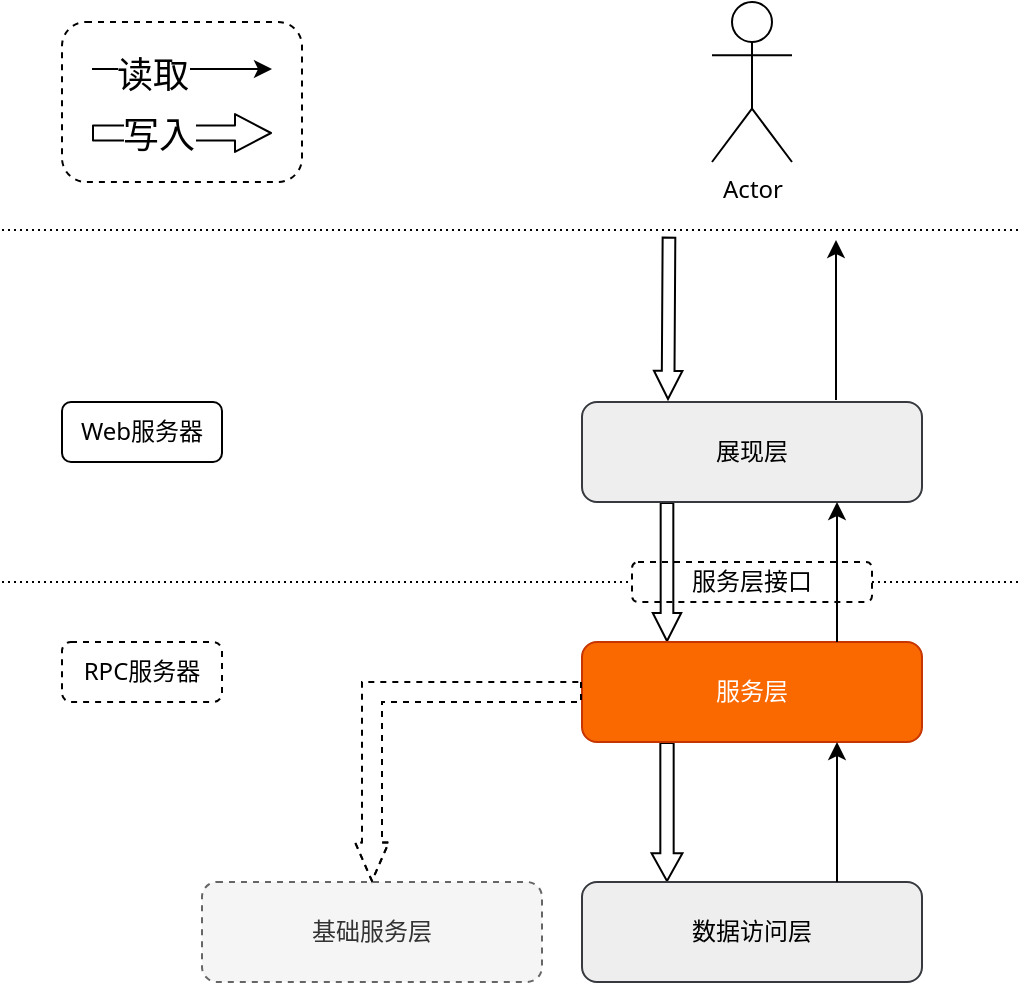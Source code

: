 <mxfile version="12.4.2" type="device" pages="1"><diagram id="FMhKO9kcfsDsp_JjmWFn" name="第 1 页"><mxGraphModel dx="799" dy="1671" grid="1" gridSize="10" guides="1" tooltips="1" connect="1" arrows="1" fold="1" page="1" pageScale="1" pageWidth="827" pageHeight="1169" math="0" shadow="0"><root><mxCell id="0"/><mxCell id="1" parent="0"/><mxCell id="XP6osRrMQM_bBuG0T1W8-4" value="" style="rounded=0;orthogonalLoop=1;jettySize=auto;html=1;shape=flexArrow;fillColor=none;width=6.333;endSize=4.35;endWidth=6.889;exitX=0.25;exitY=1;exitDx=0;exitDy=0;entryX=0.25;entryY=0;entryDx=0;entryDy=0;" parent="1" source="XP6osRrMQM_bBuG0T1W8-1" target="XP6osRrMQM_bBuG0T1W8-2" edge="1"><mxGeometry relative="1" as="geometry"/></mxCell><mxCell id="XP6osRrMQM_bBuG0T1W8-1" value="展现层" style="rounded=1;whiteSpace=wrap;html=1;fillColor=#eeeeee;strokeColor=#36393d;" parent="1" vertex="1"><mxGeometry x="340" y="110" width="170" height="50" as="geometry"/></mxCell><mxCell id="XP6osRrMQM_bBuG0T1W8-5" value="" style="rounded=0;orthogonalLoop=1;jettySize=auto;html=1;entryX=0.25;entryY=0;entryDx=0;entryDy=0;exitX=0.25;exitY=1;exitDx=0;exitDy=0;shape=flexArrow;endSize=4.295;width=6.667;endWidth=7.778;" parent="1" source="XP6osRrMQM_bBuG0T1W8-2" target="XP6osRrMQM_bBuG0T1W8-3" edge="1"><mxGeometry relative="1" as="geometry"><mxPoint x="425" y="290" as="sourcePoint"/></mxGeometry></mxCell><mxCell id="XP6osRrMQM_bBuG0T1W8-2" value="服务层" style="rounded=1;whiteSpace=wrap;html=1;fillColor=#fa6800;strokeColor=#C73500;fontColor=#ffffff;" parent="1" vertex="1"><mxGeometry x="340" y="230" width="170" height="50" as="geometry"/></mxCell><mxCell id="XP6osRrMQM_bBuG0T1W8-3" value="数据访问层" style="rounded=1;whiteSpace=wrap;html=1;fillColor=#eeeeee;strokeColor=#36393d;" parent="1" vertex="1"><mxGeometry x="340" y="350" width="170" height="50" as="geometry"/></mxCell><mxCell id="XP6osRrMQM_bBuG0T1W8-6" value="基础服务层" style="rounded=1;whiteSpace=wrap;html=1;fillColor=#f5f5f5;strokeColor=#666666;dashed=1;fontColor=#333333;" parent="1" vertex="1"><mxGeometry x="150" y="350" width="170" height="50" as="geometry"/></mxCell><mxCell id="XP6osRrMQM_bBuG0T1W8-7" value="" style="rounded=0;orthogonalLoop=1;jettySize=auto;html=1;exitX=0;exitY=0.5;exitDx=0;exitDy=0;entryX=0.5;entryY=0;entryDx=0;entryDy=0;dashed=1;edgeStyle=orthogonalEdgeStyle;shape=flexArrow;endWidth=5.833;endSize=6.092;" parent="1" source="XP6osRrMQM_bBuG0T1W8-2" target="XP6osRrMQM_bBuG0T1W8-6" edge="1"><mxGeometry relative="1" as="geometry"><mxPoint x="460" y="290" as="sourcePoint"/><mxPoint x="520" y="350" as="targetPoint"/></mxGeometry></mxCell><mxCell id="XP6osRrMQM_bBuG0T1W8-8" value="" style="endArrow=classic;html=1;fillColor=#000000;exitX=0.75;exitY=0;exitDx=0;exitDy=0;entryX=0.75;entryY=1;entryDx=0;entryDy=0;" parent="1" source="XP6osRrMQM_bBuG0T1W8-3" target="XP6osRrMQM_bBuG0T1W8-2" edge="1"><mxGeometry width="50" height="50" relative="1" as="geometry"><mxPoint x="610" y="340" as="sourcePoint"/><mxPoint x="660" y="290" as="targetPoint"/></mxGeometry></mxCell><mxCell id="XP6osRrMQM_bBuG0T1W8-9" value="" style="endArrow=classic;html=1;fillColor=#000000;exitX=0.75;exitY=0;exitDx=0;exitDy=0;entryX=0.75;entryY=1;entryDx=0;entryDy=0;" parent="1" source="XP6osRrMQM_bBuG0T1W8-2" target="XP6osRrMQM_bBuG0T1W8-1" edge="1"><mxGeometry width="50" height="50" relative="1" as="geometry"><mxPoint x="477.5" y="360" as="sourcePoint"/><mxPoint x="477.5" y="290" as="targetPoint"/></mxGeometry></mxCell><mxCell id="XP6osRrMQM_bBuG0T1W8-16" value="" style="endArrow=none;dashed=1;html=1;fillColor=none;dashPattern=1 2;" parent="1" source="XP6osRrMQM_bBuG0T1W8-27" edge="1"><mxGeometry width="50" height="50" relative="1" as="geometry"><mxPoint x="50" y="200" as="sourcePoint"/><mxPoint x="560" y="200" as="targetPoint"/></mxGeometry></mxCell><mxCell id="XP6osRrMQM_bBuG0T1W8-19" value="" style="group" parent="1" vertex="1" connectable="0"><mxGeometry x="80" y="-80" width="120" height="80" as="geometry"/></mxCell><mxCell id="XP6osRrMQM_bBuG0T1W8-17" value="" style="rounded=1;whiteSpace=wrap;html=1;dashed=1;" parent="XP6osRrMQM_bBuG0T1W8-19" vertex="1"><mxGeometry width="120" height="80" as="geometry"/></mxCell><mxCell id="XP6osRrMQM_bBuG0T1W8-18" value="" style="group" parent="XP6osRrMQM_bBuG0T1W8-19" vertex="1" connectable="0"><mxGeometry x="15" y="23.5" width="90" height="32" as="geometry"/></mxCell><mxCell id="XP6osRrMQM_bBuG0T1W8-12" value="" style="shape=flexArrow;endArrow=classic;html=1;fillColor=none;width=7.5;endSize=5.667;endWidth=10.417;" parent="XP6osRrMQM_bBuG0T1W8-18" edge="1"><mxGeometry width="50" height="50" relative="1" as="geometry"><mxPoint y="32" as="sourcePoint"/><mxPoint x="90" y="32" as="targetPoint"/></mxGeometry></mxCell><mxCell id="XP6osRrMQM_bBuG0T1W8-13" value="写入" style="text;html=1;align=center;verticalAlign=middle;resizable=0;points=[];;labelBackgroundColor=#ffffff;fontSize=18;fontFamily=Sans;" parent="XP6osRrMQM_bBuG0T1W8-12" vertex="1" connectable="0"><mxGeometry x="-0.282" relative="1" as="geometry"><mxPoint as="offset"/></mxGeometry></mxCell><mxCell id="XP6osRrMQM_bBuG0T1W8-14" value="" style="endArrow=classic;html=1;fillColor=none;" parent="XP6osRrMQM_bBuG0T1W8-18" edge="1"><mxGeometry width="50" height="50" relative="1" as="geometry"><mxPoint as="sourcePoint"/><mxPoint x="90" as="targetPoint"/></mxGeometry></mxCell><mxCell id="XP6osRrMQM_bBuG0T1W8-15" value="读取" style="text;html=1;align=center;verticalAlign=middle;resizable=0;points=[];;labelBackgroundColor=#ffffff;fontFamily=Sans;fontSize=18;" parent="XP6osRrMQM_bBuG0T1W8-14" vertex="1" connectable="0"><mxGeometry x="-0.523" y="-2" relative="1" as="geometry"><mxPoint x="8.33" as="offset"/></mxGeometry></mxCell><mxCell id="XP6osRrMQM_bBuG0T1W8-20" value="Web服务器" style="text;html=1;strokeColor=#000000;fillColor=none;align=center;verticalAlign=middle;whiteSpace=wrap;rounded=1;fontFamily=Sans;fontSize=12;" parent="1" vertex="1"><mxGeometry x="80" y="110" width="80" height="30" as="geometry"/></mxCell><mxCell id="XP6osRrMQM_bBuG0T1W8-21" value="RPC服务器" style="text;html=1;strokeColor=#000000;fillColor=none;align=center;verticalAlign=middle;whiteSpace=wrap;rounded=1;fontFamily=Sans;fontSize=12;dashed=1;" parent="1" vertex="1"><mxGeometry x="80" y="230" width="80" height="30" as="geometry"/></mxCell><mxCell id="XP6osRrMQM_bBuG0T1W8-22" value="Actor" style="shape=umlActor;verticalLabelPosition=bottom;labelBackgroundColor=#ffffff;verticalAlign=top;html=1;outlineConnect=0;rounded=1;strokeColor=#000000;fillColor=none;fontFamily=Sans;fontSize=12;" parent="1" vertex="1"><mxGeometry x="405" y="-90" width="40" height="80" as="geometry"/></mxCell><mxCell id="XP6osRrMQM_bBuG0T1W8-24" value="" style="endArrow=classic;html=1;fillColor=#000000;exitX=0.75;exitY=0;exitDx=0;exitDy=0;" parent="1" edge="1"><mxGeometry width="50" height="50" relative="1" as="geometry"><mxPoint x="467.0" y="109" as="sourcePoint"/><mxPoint x="467" y="29" as="targetPoint"/></mxGeometry></mxCell><mxCell id="XP6osRrMQM_bBuG0T1W8-26" value="" style="endArrow=none;dashed=1;html=1;fillColor=none;dashPattern=1 2;" parent="1" edge="1"><mxGeometry width="50" height="50" relative="1" as="geometry"><mxPoint x="50" y="24" as="sourcePoint"/><mxPoint x="560.0" y="24" as="targetPoint"/></mxGeometry></mxCell><mxCell id="XP6osRrMQM_bBuG0T1W8-27" value="服务层接口" style="rounded=1;whiteSpace=wrap;html=1;dashed=1;strokeColor=#000000;fillColor=none;fontFamily=Sans;fontSize=12;" parent="1" vertex="1"><mxGeometry x="365" y="190" width="120" height="20" as="geometry"/></mxCell><mxCell id="XP6osRrMQM_bBuG0T1W8-28" value="" style="endArrow=none;dashed=1;html=1;fillColor=none;dashPattern=1 2;" parent="1" target="XP6osRrMQM_bBuG0T1W8-27" edge="1"><mxGeometry width="50" height="50" relative="1" as="geometry"><mxPoint x="50" y="200.0" as="sourcePoint"/><mxPoint x="560" y="200.0" as="targetPoint"/></mxGeometry></mxCell><mxCell id="RCEFl3gOSj7jEEwxhnfM-1" value="" style="rounded=0;orthogonalLoop=1;jettySize=auto;html=1;shape=flexArrow;fillColor=none;width=6.333;endSize=4.35;endWidth=6.889;entryX=0.403;entryY=0.034;entryDx=0;entryDy=0;entryPerimeter=0;" parent="1" edge="1"><mxGeometry relative="1" as="geometry"><mxPoint x="383.49" y="27.3" as="sourcePoint"/><mxPoint x="383" y="109.0" as="targetPoint"/></mxGeometry></mxCell></root></mxGraphModel></diagram></mxfile>